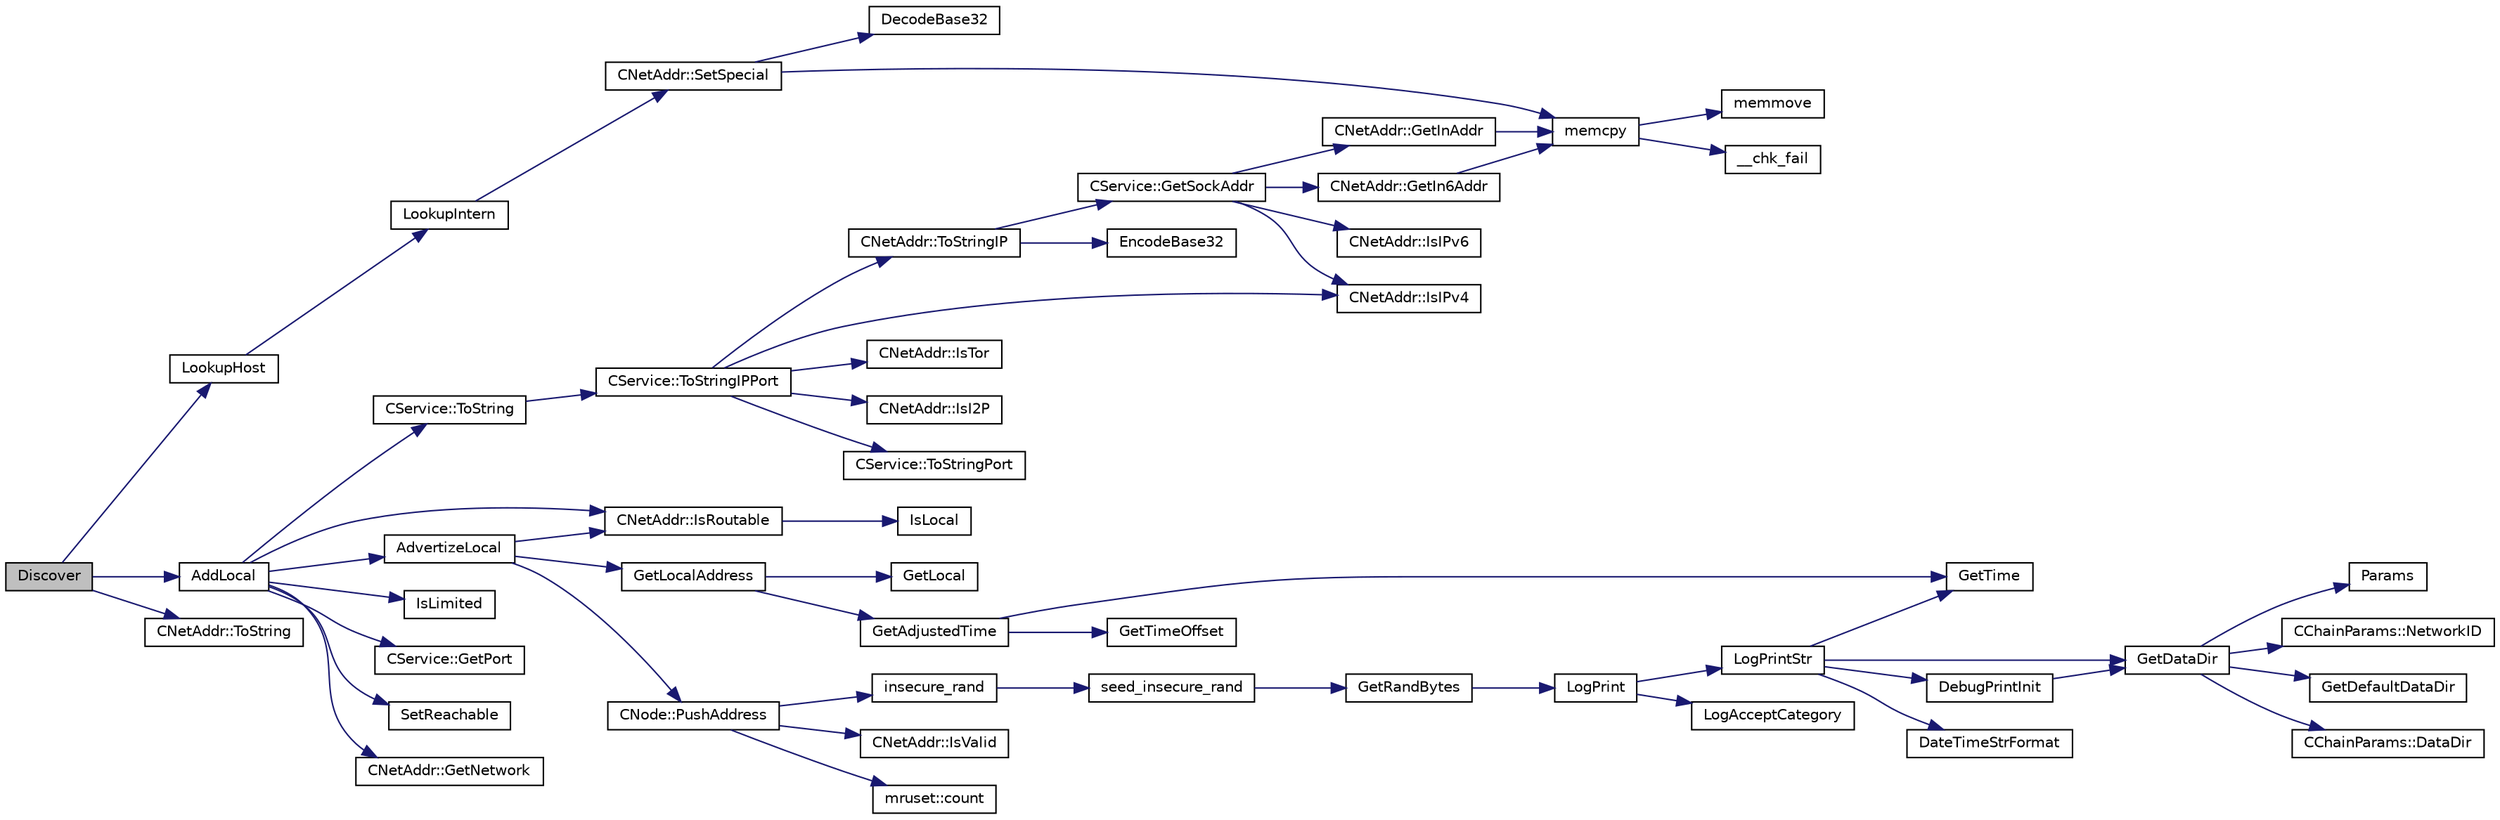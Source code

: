 digraph "Discover"
{
  edge [fontname="Helvetica",fontsize="10",labelfontname="Helvetica",labelfontsize="10"];
  node [fontname="Helvetica",fontsize="10",shape=record];
  rankdir="LR";
  Node369 [label="Discover",height=0.2,width=0.4,color="black", fillcolor="grey75", style="filled", fontcolor="black"];
  Node369 -> Node370 [color="midnightblue",fontsize="10",style="solid",fontname="Helvetica"];
  Node370 [label="LookupHost",height=0.2,width=0.4,color="black", fillcolor="white", style="filled",URL="$d0/d0e/netbase_8cpp.html#a3cdc8ba9f8d72752ff5cdd1e7407cdef"];
  Node370 -> Node371 [color="midnightblue",fontsize="10",style="solid",fontname="Helvetica"];
  Node371 [label="LookupIntern",height=0.2,width=0.4,color="black", fillcolor="white", style="filled",URL="$d0/d0e/netbase_8cpp.html#a9fee8268e1061be54e4826caf0258f9d"];
  Node371 -> Node372 [color="midnightblue",fontsize="10",style="solid",fontname="Helvetica"];
  Node372 [label="CNetAddr::SetSpecial",height=0.2,width=0.4,color="black", fillcolor="white", style="filled",URL="$d3/dc3/class_c_net_addr.html#aa3e44dfd064d9d8da1cb48cdcb7dd231"];
  Node372 -> Node373 [color="midnightblue",fontsize="10",style="solid",fontname="Helvetica"];
  Node373 [label="DecodeBase32",height=0.2,width=0.4,color="black", fillcolor="white", style="filled",URL="$df/d2d/util_8cpp.html#a8266fd137bc7f76f4a75024baab5c18f"];
  Node372 -> Node374 [color="midnightblue",fontsize="10",style="solid",fontname="Helvetica"];
  Node374 [label="memcpy",height=0.2,width=0.4,color="black", fillcolor="white", style="filled",URL="$d5/d9f/glibc__compat_8cpp.html#a0f46826ab0466591e136db24394923cf"];
  Node374 -> Node375 [color="midnightblue",fontsize="10",style="solid",fontname="Helvetica"];
  Node375 [label="memmove",height=0.2,width=0.4,color="black", fillcolor="white", style="filled",URL="$d5/d9f/glibc__compat_8cpp.html#a9778d49e9029dd75bc53ecbbf9f5e9a1"];
  Node374 -> Node376 [color="midnightblue",fontsize="10",style="solid",fontname="Helvetica"];
  Node376 [label="__chk_fail",height=0.2,width=0.4,color="black", fillcolor="white", style="filled",URL="$d5/d9f/glibc__compat_8cpp.html#a424ac71631da5ada2976630ff67051d1"];
  Node369 -> Node377 [color="midnightblue",fontsize="10",style="solid",fontname="Helvetica"];
  Node377 [label="AddLocal",height=0.2,width=0.4,color="black", fillcolor="white", style="filled",URL="$dd/d84/net_8cpp.html#abb92a02eecc581e8927c8a6e31968645"];
  Node377 -> Node378 [color="midnightblue",fontsize="10",style="solid",fontname="Helvetica"];
  Node378 [label="CNetAddr::IsRoutable",height=0.2,width=0.4,color="black", fillcolor="white", style="filled",URL="$d3/dc3/class_c_net_addr.html#a4e3b2fea2a6151c76684b3812df4a5c3"];
  Node378 -> Node379 [color="midnightblue",fontsize="10",style="solid",fontname="Helvetica"];
  Node379 [label="IsLocal",height=0.2,width=0.4,color="black", fillcolor="white", style="filled",URL="$dd/d84/net_8cpp.html#a16fa1bd4d34c4c29c90903fc3cdf7517",tooltip="check whether a given address is potentially local "];
  Node377 -> Node380 [color="midnightblue",fontsize="10",style="solid",fontname="Helvetica"];
  Node380 [label="IsLimited",height=0.2,width=0.4,color="black", fillcolor="white", style="filled",URL="$dd/d84/net_8cpp.html#a96eb2fba6d80870802ac787b6ada4beb"];
  Node377 -> Node381 [color="midnightblue",fontsize="10",style="solid",fontname="Helvetica"];
  Node381 [label="CService::ToString",height=0.2,width=0.4,color="black", fillcolor="white", style="filled",URL="$d3/dcc/class_c_service.html#a225473158bc07c87a6a862160d73cfea"];
  Node381 -> Node382 [color="midnightblue",fontsize="10",style="solid",fontname="Helvetica"];
  Node382 [label="CService::ToStringIPPort",height=0.2,width=0.4,color="black", fillcolor="white", style="filled",URL="$d3/dcc/class_c_service.html#a224204c838b12eeb49ca7eabe6f75004"];
  Node382 -> Node383 [color="midnightblue",fontsize="10",style="solid",fontname="Helvetica"];
  Node383 [label="CNetAddr::IsIPv4",height=0.2,width=0.4,color="black", fillcolor="white", style="filled",URL="$d3/dc3/class_c_net_addr.html#a7021b79e9a33c342b68db09dbb6c2293"];
  Node382 -> Node384 [color="midnightblue",fontsize="10",style="solid",fontname="Helvetica"];
  Node384 [label="CNetAddr::IsTor",height=0.2,width=0.4,color="black", fillcolor="white", style="filled",URL="$d3/dc3/class_c_net_addr.html#a4db37b4997ff3b8c57959f2aa915a9a3"];
  Node382 -> Node385 [color="midnightblue",fontsize="10",style="solid",fontname="Helvetica"];
  Node385 [label="CNetAddr::IsI2P",height=0.2,width=0.4,color="black", fillcolor="white", style="filled",URL="$d3/dc3/class_c_net_addr.html#afc07b09ccfd8406c5aa30ce009727eab"];
  Node382 -> Node386 [color="midnightblue",fontsize="10",style="solid",fontname="Helvetica"];
  Node386 [label="CNetAddr::ToStringIP",height=0.2,width=0.4,color="black", fillcolor="white", style="filled",URL="$d3/dc3/class_c_net_addr.html#a0c8d9b5ed3824546ff4dccca3b28b073"];
  Node386 -> Node387 [color="midnightblue",fontsize="10",style="solid",fontname="Helvetica"];
  Node387 [label="EncodeBase32",height=0.2,width=0.4,color="black", fillcolor="white", style="filled",URL="$df/d2d/util_8cpp.html#a71aa75e646de8a10971f887bc71d9a75"];
  Node386 -> Node388 [color="midnightblue",fontsize="10",style="solid",fontname="Helvetica"];
  Node388 [label="CService::GetSockAddr",height=0.2,width=0.4,color="black", fillcolor="white", style="filled",URL="$d3/dcc/class_c_service.html#ac4c6d655fab3af40937f0b0c65581745"];
  Node388 -> Node383 [color="midnightblue",fontsize="10",style="solid",fontname="Helvetica"];
  Node388 -> Node389 [color="midnightblue",fontsize="10",style="solid",fontname="Helvetica"];
  Node389 [label="CNetAddr::GetInAddr",height=0.2,width=0.4,color="black", fillcolor="white", style="filled",URL="$d3/dc3/class_c_net_addr.html#a4f73432c55d4acb6b9e4c54833eefea6"];
  Node389 -> Node374 [color="midnightblue",fontsize="10",style="solid",fontname="Helvetica"];
  Node388 -> Node390 [color="midnightblue",fontsize="10",style="solid",fontname="Helvetica"];
  Node390 [label="CNetAddr::IsIPv6",height=0.2,width=0.4,color="black", fillcolor="white", style="filled",URL="$d3/dc3/class_c_net_addr.html#aad5f7a372c56ccf4d773f728b6b46e18"];
  Node388 -> Node391 [color="midnightblue",fontsize="10",style="solid",fontname="Helvetica"];
  Node391 [label="CNetAddr::GetIn6Addr",height=0.2,width=0.4,color="black", fillcolor="white", style="filled",URL="$d3/dc3/class_c_net_addr.html#a3616012f94b27148e5b8e27d943d4884"];
  Node391 -> Node374 [color="midnightblue",fontsize="10",style="solid",fontname="Helvetica"];
  Node382 -> Node392 [color="midnightblue",fontsize="10",style="solid",fontname="Helvetica"];
  Node392 [label="CService::ToStringPort",height=0.2,width=0.4,color="black", fillcolor="white", style="filled",URL="$d3/dcc/class_c_service.html#a95d6f24b6a613fca24734ba4e38ef3dc"];
  Node377 -> Node393 [color="midnightblue",fontsize="10",style="solid",fontname="Helvetica"];
  Node393 [label="CService::GetPort",height=0.2,width=0.4,color="black", fillcolor="white", style="filled",URL="$d3/dcc/class_c_service.html#a71caa0d6aa6ab12758bde8b6a6bcfd2a"];
  Node377 -> Node394 [color="midnightblue",fontsize="10",style="solid",fontname="Helvetica"];
  Node394 [label="SetReachable",height=0.2,width=0.4,color="black", fillcolor="white", style="filled",URL="$dd/d84/net_8cpp.html#a89098b55df7d627a7a3c7f367cae24e6"];
  Node377 -> Node395 [color="midnightblue",fontsize="10",style="solid",fontname="Helvetica"];
  Node395 [label="CNetAddr::GetNetwork",height=0.2,width=0.4,color="black", fillcolor="white", style="filled",URL="$d3/dc3/class_c_net_addr.html#ad0162f2629f552a65acf934e1629c1db"];
  Node377 -> Node396 [color="midnightblue",fontsize="10",style="solid",fontname="Helvetica"];
  Node396 [label="AdvertizeLocal",height=0.2,width=0.4,color="black", fillcolor="white", style="filled",URL="$dd/d84/net_8cpp.html#a11932bbb34fc72238e9069c6e5363108"];
  Node396 -> Node397 [color="midnightblue",fontsize="10",style="solid",fontname="Helvetica"];
  Node397 [label="GetLocalAddress",height=0.2,width=0.4,color="black", fillcolor="white", style="filled",URL="$dd/d84/net_8cpp.html#a66f5f0bc1dad5cfe429157d5637a93dc"];
  Node397 -> Node398 [color="midnightblue",fontsize="10",style="solid",fontname="Helvetica"];
  Node398 [label="GetLocal",height=0.2,width=0.4,color="black", fillcolor="white", style="filled",URL="$dd/d84/net_8cpp.html#a51605827c953a7843f9b165eada26857"];
  Node397 -> Node399 [color="midnightblue",fontsize="10",style="solid",fontname="Helvetica"];
  Node399 [label="GetAdjustedTime",height=0.2,width=0.4,color="black", fillcolor="white", style="filled",URL="$df/d2d/util_8cpp.html#a09f81b9c7650f898cf3cf305b87547e6"];
  Node399 -> Node400 [color="midnightblue",fontsize="10",style="solid",fontname="Helvetica"];
  Node400 [label="GetTime",height=0.2,width=0.4,color="black", fillcolor="white", style="filled",URL="$df/d2d/util_8cpp.html#a46fac5fba8ba905b5f9acb364f5d8c6f"];
  Node399 -> Node401 [color="midnightblue",fontsize="10",style="solid",fontname="Helvetica"];
  Node401 [label="GetTimeOffset",height=0.2,width=0.4,color="black", fillcolor="white", style="filled",URL="$df/d2d/util_8cpp.html#a50ca5344c75631267633f15cfe5e983e"];
  Node396 -> Node378 [color="midnightblue",fontsize="10",style="solid",fontname="Helvetica"];
  Node396 -> Node402 [color="midnightblue",fontsize="10",style="solid",fontname="Helvetica"];
  Node402 [label="CNode::PushAddress",height=0.2,width=0.4,color="black", fillcolor="white", style="filled",URL="$d1/d64/class_c_node.html#a06950a5ce265a1d4df1aad7f28e6fde8"];
  Node402 -> Node403 [color="midnightblue",fontsize="10",style="solid",fontname="Helvetica"];
  Node403 [label="CNetAddr::IsValid",height=0.2,width=0.4,color="black", fillcolor="white", style="filled",URL="$d3/dc3/class_c_net_addr.html#a6fe20b8da9701ca5dc2af078e2e8ac25"];
  Node402 -> Node404 [color="midnightblue",fontsize="10",style="solid",fontname="Helvetica"];
  Node404 [label="mruset::count",height=0.2,width=0.4,color="black", fillcolor="white", style="filled",URL="$d6/d19/classmruset.html#aff65b732aed809fb84542e1136321a24"];
  Node402 -> Node405 [color="midnightblue",fontsize="10",style="solid",fontname="Helvetica"];
  Node405 [label="insecure_rand",height=0.2,width=0.4,color="black", fillcolor="white", style="filled",URL="$d8/d3c/util_8h.html#ae8f7a2f188545bbbf746160adc42038e"];
  Node405 -> Node406 [color="midnightblue",fontsize="10",style="solid",fontname="Helvetica"];
  Node406 [label="seed_insecure_rand",height=0.2,width=0.4,color="black", fillcolor="white", style="filled",URL="$d8/d3c/util_8h.html#abef4e13668f53ac5404c796462aed9b4",tooltip="Seed insecure_rand using the random pool. "];
  Node406 -> Node407 [color="midnightblue",fontsize="10",style="solid",fontname="Helvetica"];
  Node407 [label="GetRandBytes",height=0.2,width=0.4,color="black", fillcolor="white", style="filled",URL="$df/d2d/util_8cpp.html#acf52c2aa8213c7b15e26594a2264ed8a"];
  Node407 -> Node408 [color="midnightblue",fontsize="10",style="solid",fontname="Helvetica"];
  Node408 [label="LogPrint",height=0.2,width=0.4,color="black", fillcolor="white", style="filled",URL="$d8/d3c/util_8h.html#aab1f837a2366f424bdc996fdf6352171"];
  Node408 -> Node409 [color="midnightblue",fontsize="10",style="solid",fontname="Helvetica"];
  Node409 [label="LogAcceptCategory",height=0.2,width=0.4,color="black", fillcolor="white", style="filled",URL="$d8/d3c/util_8h.html#a343d2a13efe00125f78d25dafb0a8d98"];
  Node408 -> Node410 [color="midnightblue",fontsize="10",style="solid",fontname="Helvetica"];
  Node410 [label="LogPrintStr",height=0.2,width=0.4,color="black", fillcolor="white", style="filled",URL="$d8/d3c/util_8h.html#afd4c3002b2797c0560adddb6af3ca1da"];
  Node410 -> Node411 [color="midnightblue",fontsize="10",style="solid",fontname="Helvetica"];
  Node411 [label="DebugPrintInit",height=0.2,width=0.4,color="black", fillcolor="white", style="filled",URL="$df/d2d/util_8cpp.html#a751ff5f21d880737811136b5e0bcea12"];
  Node411 -> Node412 [color="midnightblue",fontsize="10",style="solid",fontname="Helvetica"];
  Node412 [label="GetDataDir",height=0.2,width=0.4,color="black", fillcolor="white", style="filled",URL="$df/d2d/util_8cpp.html#ab83866a054745d4b30a3948a1b44beba"];
  Node412 -> Node413 [color="midnightblue",fontsize="10",style="solid",fontname="Helvetica"];
  Node413 [label="Params",height=0.2,width=0.4,color="black", fillcolor="white", style="filled",URL="$df/dbf/chainparams_8cpp.html#ace5c5b706d71a324a417dd2db394fd4a",tooltip="Return the currently selected parameters. "];
  Node412 -> Node414 [color="midnightblue",fontsize="10",style="solid",fontname="Helvetica"];
  Node414 [label="CChainParams::NetworkID",height=0.2,width=0.4,color="black", fillcolor="white", style="filled",URL="$d1/d4f/class_c_chain_params.html#a90dc493ec0c0325c98c3ac06eb99862b"];
  Node412 -> Node415 [color="midnightblue",fontsize="10",style="solid",fontname="Helvetica"];
  Node415 [label="GetDefaultDataDir",height=0.2,width=0.4,color="black", fillcolor="white", style="filled",URL="$df/d2d/util_8cpp.html#ab272995de020a3bcbf743be630e485c6"];
  Node412 -> Node416 [color="midnightblue",fontsize="10",style="solid",fontname="Helvetica"];
  Node416 [label="CChainParams::DataDir",height=0.2,width=0.4,color="black", fillcolor="white", style="filled",URL="$d1/d4f/class_c_chain_params.html#a959488b5d8e6fe62857940b831d73a78"];
  Node410 -> Node412 [color="midnightblue",fontsize="10",style="solid",fontname="Helvetica"];
  Node410 -> Node417 [color="midnightblue",fontsize="10",style="solid",fontname="Helvetica"];
  Node417 [label="DateTimeStrFormat",height=0.2,width=0.4,color="black", fillcolor="white", style="filled",URL="$df/d2d/util_8cpp.html#a749bc6776c8ec72d7c5e4dea56aee415"];
  Node410 -> Node400 [color="midnightblue",fontsize="10",style="solid",fontname="Helvetica"];
  Node369 -> Node418 [color="midnightblue",fontsize="10",style="solid",fontname="Helvetica"];
  Node418 [label="CNetAddr::ToString",height=0.2,width=0.4,color="black", fillcolor="white", style="filled",URL="$d3/dc3/class_c_net_addr.html#a474ea3874554fe3b79f607fdef97c243"];
}
